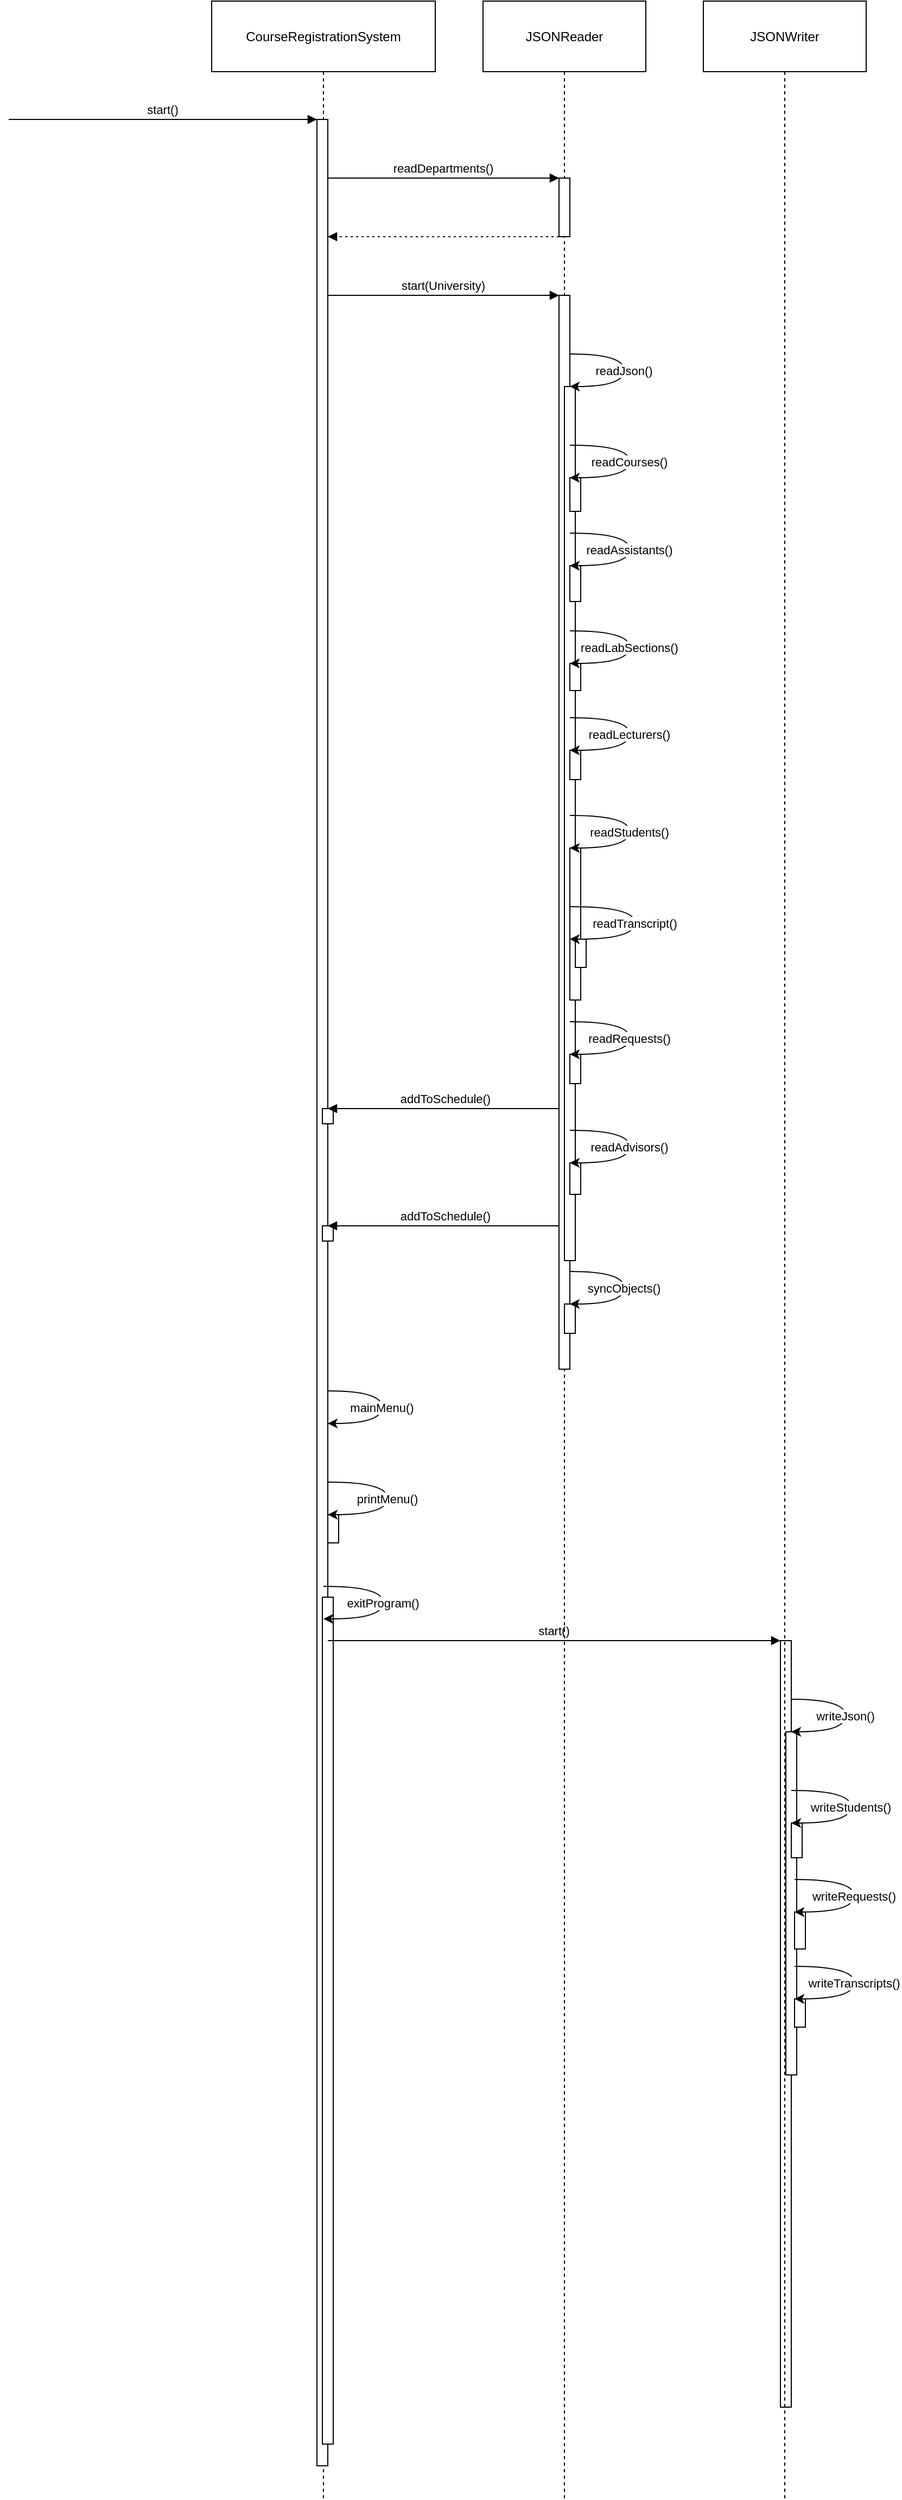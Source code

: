 <mxfile version="22.1.16" type="device">
  <diagram name="Page-1" id="s7ZWXnL7Ev2qUrWu7ymy">
    <mxGraphModel dx="1290" dy="653" grid="1" gridSize="10" guides="1" tooltips="1" connect="1" arrows="1" fold="1" page="1" pageScale="1" pageWidth="827" pageHeight="1169" math="0" shadow="0">
      <root>
        <mxCell id="0" />
        <mxCell id="1" parent="0" />
        <mxCell id="P5vW-YZgbGdRBrL3KoXU-2" value="CourseRegistrationSystem" style="shape=umlLifeline;perimeter=lifelinePerimeter;whiteSpace=wrap;container=1;dropTarget=0;collapsible=0;recursiveResize=0;outlineConnect=0;portConstraint=eastwest;newEdgeStyle={&quot;edgeStyle&quot;:&quot;elbowEdgeStyle&quot;,&quot;elbow&quot;:&quot;vertical&quot;,&quot;curved&quot;:0,&quot;rounded&quot;:0};size=65;" parent="1" vertex="1">
          <mxGeometry x="224" y="20" width="206" height="2300" as="geometry" />
        </mxCell>
        <mxCell id="P5vW-YZgbGdRBrL3KoXU-3" value="" style="points=[];perimeter=orthogonalPerimeter;outlineConnect=0;targetShapes=umlLifeline;portConstraint=eastwest;newEdgeStyle={&quot;edgeStyle&quot;:&quot;elbowEdgeStyle&quot;,&quot;elbow&quot;:&quot;vertical&quot;,&quot;curved&quot;:0,&quot;rounded&quot;:0}" parent="P5vW-YZgbGdRBrL3KoXU-2" vertex="1">
          <mxGeometry x="97" y="109" width="10" height="2161" as="geometry" />
        </mxCell>
        <mxCell id="P5vW-YZgbGdRBrL3KoXU-6" value="" style="points=[];perimeter=orthogonalPerimeter;outlineConnect=0;targetShapes=umlLifeline;portConstraint=eastwest;newEdgeStyle={&quot;edgeStyle&quot;:&quot;elbowEdgeStyle&quot;,&quot;elbow&quot;:&quot;vertical&quot;,&quot;curved&quot;:0,&quot;rounded&quot;:0}" parent="P5vW-YZgbGdRBrL3KoXU-2" vertex="1">
          <mxGeometry x="102" y="1470" width="10" height="780" as="geometry" />
        </mxCell>
        <mxCell id="P5vW-YZgbGdRBrL3KoXU-4" value="" style="points=[];perimeter=orthogonalPerimeter;outlineConnect=0;targetShapes=umlLifeline;portConstraint=eastwest;newEdgeStyle={&quot;edgeStyle&quot;:&quot;elbowEdgeStyle&quot;,&quot;elbow&quot;:&quot;vertical&quot;,&quot;curved&quot;:0,&quot;rounded&quot;:0}" parent="P5vW-YZgbGdRBrL3KoXU-2" vertex="1">
          <mxGeometry x="102" y="1020" width="10" height="14" as="geometry" />
        </mxCell>
        <mxCell id="P5vW-YZgbGdRBrL3KoXU-5" value="" style="points=[];perimeter=orthogonalPerimeter;outlineConnect=0;targetShapes=umlLifeline;portConstraint=eastwest;newEdgeStyle={&quot;edgeStyle&quot;:&quot;elbowEdgeStyle&quot;,&quot;elbow&quot;:&quot;vertical&quot;,&quot;curved&quot;:0,&quot;rounded&quot;:0}" parent="P5vW-YZgbGdRBrL3KoXU-2" vertex="1">
          <mxGeometry x="102" y="1128" width="10" height="14" as="geometry" />
        </mxCell>
        <mxCell id="P5vW-YZgbGdRBrL3KoXU-59" value="addToSchedule()" style="verticalAlign=bottom;endArrow=block;edgeStyle=elbowEdgeStyle;elbow=vertical;curved=0;rounded=0;" parent="P5vW-YZgbGdRBrL3KoXU-2" edge="1">
          <mxGeometry relative="1" as="geometry">
            <Array as="points">
              <mxPoint x="226" y="1020" />
            </Array>
            <mxPoint x="324" y="1020" as="sourcePoint" />
            <mxPoint x="107" y="1020" as="targetPoint" />
          </mxGeometry>
        </mxCell>
        <mxCell id="P5vW-YZgbGdRBrL3KoXU-61" value="addToSchedule()" style="verticalAlign=bottom;endArrow=block;edgeStyle=elbowEdgeStyle;elbow=vertical;curved=0;rounded=0;" parent="P5vW-YZgbGdRBrL3KoXU-2" edge="1">
          <mxGeometry relative="1" as="geometry">
            <Array as="points">
              <mxPoint x="226" y="1128" />
            </Array>
            <mxPoint x="324" y="1128" as="sourcePoint" />
            <mxPoint x="107" y="1128" as="targetPoint" />
          </mxGeometry>
        </mxCell>
        <mxCell id="P5vW-YZgbGdRBrL3KoXU-7" value="" style="points=[];perimeter=orthogonalPerimeter;outlineConnect=0;targetShapes=umlLifeline;portConstraint=eastwest;newEdgeStyle={&quot;edgeStyle&quot;:&quot;elbowEdgeStyle&quot;,&quot;elbow&quot;:&quot;vertical&quot;,&quot;curved&quot;:0,&quot;rounded&quot;:0}" parent="P5vW-YZgbGdRBrL3KoXU-2" vertex="1">
          <mxGeometry x="107" y="1394" width="10" height="26" as="geometry" />
        </mxCell>
        <mxCell id="P5vW-YZgbGdRBrL3KoXU-73" value="mainMenu()" style="curved=1;rounded=0;" parent="P5vW-YZgbGdRBrL3KoXU-2" edge="1">
          <mxGeometry relative="1" as="geometry">
            <Array as="points">
              <mxPoint x="157" y="1280" />
              <mxPoint x="157" y="1310" />
            </Array>
            <mxPoint x="107" y="1280" as="sourcePoint" />
            <mxPoint x="107" y="1310" as="targetPoint" />
          </mxGeometry>
        </mxCell>
        <mxCell id="P5vW-YZgbGdRBrL3KoXU-74" value="printMenu()" style="curved=1;rounded=0;" parent="P5vW-YZgbGdRBrL3KoXU-2" edge="1">
          <mxGeometry relative="1" as="geometry">
            <Array as="points">
              <mxPoint x="162" y="1364" />
              <mxPoint x="162" y="1394" />
            </Array>
            <mxPoint x="107" y="1364" as="sourcePoint" />
            <mxPoint x="107" y="1394" as="targetPoint" />
          </mxGeometry>
        </mxCell>
        <mxCell id="P5vW-YZgbGdRBrL3KoXU-29" value="" style="points=[];perimeter=orthogonalPerimeter;outlineConnect=0;targetShapes=umlLifeline;portConstraint=eastwest;newEdgeStyle={&quot;edgeStyle&quot;:&quot;elbowEdgeStyle&quot;,&quot;elbow&quot;:&quot;vertical&quot;,&quot;curved&quot;:0,&quot;rounded&quot;:0}" parent="P5vW-YZgbGdRBrL3KoXU-2" vertex="1">
          <mxGeometry x="524" y="1510" width="10" height="706" as="geometry" />
        </mxCell>
        <mxCell id="P5vW-YZgbGdRBrL3KoXU-30" value="" style="points=[];perimeter=orthogonalPerimeter;outlineConnect=0;targetShapes=umlLifeline;portConstraint=eastwest;newEdgeStyle={&quot;edgeStyle&quot;:&quot;elbowEdgeStyle&quot;,&quot;elbow&quot;:&quot;vertical&quot;,&quot;curved&quot;:0,&quot;rounded&quot;:0}" parent="P5vW-YZgbGdRBrL3KoXU-2" vertex="1">
          <mxGeometry x="529" y="1594" width="10" height="316" as="geometry" />
        </mxCell>
        <mxCell id="P5vW-YZgbGdRBrL3KoXU-31" value="" style="points=[];perimeter=orthogonalPerimeter;outlineConnect=0;targetShapes=umlLifeline;portConstraint=eastwest;newEdgeStyle={&quot;edgeStyle&quot;:&quot;elbowEdgeStyle&quot;,&quot;elbow&quot;:&quot;vertical&quot;,&quot;curved&quot;:0,&quot;rounded&quot;:0}" parent="P5vW-YZgbGdRBrL3KoXU-2" vertex="1">
          <mxGeometry x="534" y="1678" width="10" height="32" as="geometry" />
        </mxCell>
        <mxCell id="P5vW-YZgbGdRBrL3KoXU-77" value="start()" style="verticalAlign=bottom;endArrow=block;edgeStyle=elbowEdgeStyle;elbow=vertical;curved=0;rounded=0;" parent="P5vW-YZgbGdRBrL3KoXU-2" target="P5vW-YZgbGdRBrL3KoXU-29" edge="1">
          <mxGeometry relative="1" as="geometry">
            <Array as="points">
              <mxPoint x="333" y="1510" />
            </Array>
            <mxPoint x="107" y="1510" as="sourcePoint" />
          </mxGeometry>
        </mxCell>
        <mxCell id="P5vW-YZgbGdRBrL3KoXU-78" value="writeJson()" style="curved=1;rounded=0;" parent="P5vW-YZgbGdRBrL3KoXU-2" source="P5vW-YZgbGdRBrL3KoXU-29" target="P5vW-YZgbGdRBrL3KoXU-29" edge="1">
          <mxGeometry relative="1" as="geometry">
            <Array as="points">
              <mxPoint x="584" y="1564" />
              <mxPoint x="584" y="1594" />
            </Array>
          </mxGeometry>
        </mxCell>
        <mxCell id="P5vW-YZgbGdRBrL3KoXU-79" value="writeStudents()" style="curved=1;rounded=0;" parent="P5vW-YZgbGdRBrL3KoXU-2" source="P5vW-YZgbGdRBrL3KoXU-29" target="P5vW-YZgbGdRBrL3KoXU-29" edge="1">
          <mxGeometry relative="1" as="geometry">
            <Array as="points">
              <mxPoint x="589" y="1648" />
              <mxPoint x="589" y="1678" />
            </Array>
          </mxGeometry>
        </mxCell>
        <mxCell id="P5vW-YZgbGdRBrL3KoXU-15" value="JSONReader" style="shape=umlLifeline;perimeter=lifelinePerimeter;whiteSpace=wrap;container=1;dropTarget=0;collapsible=0;recursiveResize=0;outlineConnect=0;portConstraint=eastwest;newEdgeStyle={&quot;edgeStyle&quot;:&quot;elbowEdgeStyle&quot;,&quot;elbow&quot;:&quot;vertical&quot;,&quot;curved&quot;:0,&quot;rounded&quot;:0};size=65;" parent="1" vertex="1">
          <mxGeometry x="474" y="20" width="150" height="2300" as="geometry" />
        </mxCell>
        <mxCell id="P5vW-YZgbGdRBrL3KoXU-16" value="" style="points=[];perimeter=orthogonalPerimeter;outlineConnect=0;targetShapes=umlLifeline;portConstraint=eastwest;newEdgeStyle={&quot;edgeStyle&quot;:&quot;elbowEdgeStyle&quot;,&quot;elbow&quot;:&quot;vertical&quot;,&quot;curved&quot;:0,&quot;rounded&quot;:0}" parent="P5vW-YZgbGdRBrL3KoXU-15" vertex="1">
          <mxGeometry x="70" y="163" width="10" height="54" as="geometry" />
        </mxCell>
        <mxCell id="P5vW-YZgbGdRBrL3KoXU-17" value="" style="points=[];perimeter=orthogonalPerimeter;outlineConnect=0;targetShapes=umlLifeline;portConstraint=eastwest;newEdgeStyle={&quot;edgeStyle&quot;:&quot;elbowEdgeStyle&quot;,&quot;elbow&quot;:&quot;vertical&quot;,&quot;curved&quot;:0,&quot;rounded&quot;:0}" parent="P5vW-YZgbGdRBrL3KoXU-15" vertex="1">
          <mxGeometry x="70" y="271" width="10" height="989" as="geometry" />
        </mxCell>
        <mxCell id="P5vW-YZgbGdRBrL3KoXU-18" value="" style="points=[];perimeter=orthogonalPerimeter;outlineConnect=0;targetShapes=umlLifeline;portConstraint=eastwest;newEdgeStyle={&quot;edgeStyle&quot;:&quot;elbowEdgeStyle&quot;,&quot;elbow&quot;:&quot;vertical&quot;,&quot;curved&quot;:0,&quot;rounded&quot;:0}" parent="P5vW-YZgbGdRBrL3KoXU-15" vertex="1">
          <mxGeometry x="75" y="355" width="10" height="805" as="geometry" />
        </mxCell>
        <mxCell id="P5vW-YZgbGdRBrL3KoXU-19" value="" style="points=[];perimeter=orthogonalPerimeter;outlineConnect=0;targetShapes=umlLifeline;portConstraint=eastwest;newEdgeStyle={&quot;edgeStyle&quot;:&quot;elbowEdgeStyle&quot;,&quot;elbow&quot;:&quot;vertical&quot;,&quot;curved&quot;:0,&quot;rounded&quot;:0}" parent="P5vW-YZgbGdRBrL3KoXU-15" vertex="1">
          <mxGeometry x="80" y="439" width="10" height="31" as="geometry" />
        </mxCell>
        <mxCell id="P5vW-YZgbGdRBrL3KoXU-20" value="" style="points=[];perimeter=orthogonalPerimeter;outlineConnect=0;targetShapes=umlLifeline;portConstraint=eastwest;newEdgeStyle={&quot;edgeStyle&quot;:&quot;elbowEdgeStyle&quot;,&quot;elbow&quot;:&quot;vertical&quot;,&quot;curved&quot;:0,&quot;rounded&quot;:0}" parent="P5vW-YZgbGdRBrL3KoXU-15" vertex="1">
          <mxGeometry x="80" y="520" width="10" height="33" as="geometry" />
        </mxCell>
        <mxCell id="P5vW-YZgbGdRBrL3KoXU-51" value="readAssistants()" style="curved=1;rounded=0;" parent="P5vW-YZgbGdRBrL3KoXU-15" edge="1">
          <mxGeometry relative="1" as="geometry">
            <Array as="points">
              <mxPoint x="135" y="490" />
              <mxPoint x="135" y="520" />
            </Array>
            <mxPoint x="80" y="490" as="sourcePoint" />
            <mxPoint x="80" y="520" as="targetPoint" />
          </mxGeometry>
        </mxCell>
        <mxCell id="P5vW-YZgbGdRBrL3KoXU-21" value="" style="points=[];perimeter=orthogonalPerimeter;outlineConnect=0;targetShapes=umlLifeline;portConstraint=eastwest;newEdgeStyle={&quot;edgeStyle&quot;:&quot;elbowEdgeStyle&quot;,&quot;elbow&quot;:&quot;vertical&quot;,&quot;curved&quot;:0,&quot;rounded&quot;:0}" parent="P5vW-YZgbGdRBrL3KoXU-15" vertex="1">
          <mxGeometry x="80" y="610" width="10" height="25" as="geometry" />
        </mxCell>
        <mxCell id="P5vW-YZgbGdRBrL3KoXU-53" value="readLabSections()" style="curved=1;rounded=0;" parent="P5vW-YZgbGdRBrL3KoXU-15" edge="1">
          <mxGeometry relative="1" as="geometry">
            <Array as="points">
              <mxPoint x="135" y="580" />
              <mxPoint x="135" y="610" />
            </Array>
            <mxPoint x="80" y="580" as="sourcePoint" />
            <mxPoint x="80" y="610" as="targetPoint" />
          </mxGeometry>
        </mxCell>
        <mxCell id="P5vW-YZgbGdRBrL3KoXU-22" value="" style="points=[];perimeter=orthogonalPerimeter;outlineConnect=0;targetShapes=umlLifeline;portConstraint=eastwest;newEdgeStyle={&quot;edgeStyle&quot;:&quot;elbowEdgeStyle&quot;,&quot;elbow&quot;:&quot;vertical&quot;,&quot;curved&quot;:0,&quot;rounded&quot;:0}" parent="P5vW-YZgbGdRBrL3KoXU-15" vertex="1">
          <mxGeometry x="80" y="690" width="10" height="27" as="geometry" />
        </mxCell>
        <mxCell id="P5vW-YZgbGdRBrL3KoXU-55" value="readLecturers()" style="curved=1;rounded=0;" parent="P5vW-YZgbGdRBrL3KoXU-15" edge="1">
          <mxGeometry relative="1" as="geometry">
            <Array as="points">
              <mxPoint x="135" y="660" />
              <mxPoint x="135" y="690" />
            </Array>
            <mxPoint x="80" y="660" as="sourcePoint" />
            <mxPoint x="80" y="690" as="targetPoint" />
          </mxGeometry>
        </mxCell>
        <mxCell id="P5vW-YZgbGdRBrL3KoXU-23" value="" style="points=[];perimeter=orthogonalPerimeter;outlineConnect=0;targetShapes=umlLifeline;portConstraint=eastwest;newEdgeStyle={&quot;edgeStyle&quot;:&quot;elbowEdgeStyle&quot;,&quot;elbow&quot;:&quot;vertical&quot;,&quot;curved&quot;:0,&quot;rounded&quot;:0}" parent="P5vW-YZgbGdRBrL3KoXU-15" vertex="1">
          <mxGeometry x="80" y="780" width="10" height="140" as="geometry" />
        </mxCell>
        <mxCell id="P5vW-YZgbGdRBrL3KoXU-24" value="" style="points=[];perimeter=orthogonalPerimeter;outlineConnect=0;targetShapes=umlLifeline;portConstraint=eastwest;newEdgeStyle={&quot;edgeStyle&quot;:&quot;elbowEdgeStyle&quot;,&quot;elbow&quot;:&quot;vertical&quot;,&quot;curved&quot;:0,&quot;rounded&quot;:0}" parent="P5vW-YZgbGdRBrL3KoXU-15" vertex="1">
          <mxGeometry x="85" y="864" width="10" height="26" as="geometry" />
        </mxCell>
        <mxCell id="P5vW-YZgbGdRBrL3KoXU-25" value="" style="points=[];perimeter=orthogonalPerimeter;outlineConnect=0;targetShapes=umlLifeline;portConstraint=eastwest;newEdgeStyle={&quot;edgeStyle&quot;:&quot;elbowEdgeStyle&quot;,&quot;elbow&quot;:&quot;vertical&quot;,&quot;curved&quot;:0,&quot;rounded&quot;:0}" parent="P5vW-YZgbGdRBrL3KoXU-15" vertex="1">
          <mxGeometry x="80" y="970" width="10" height="27" as="geometry" />
        </mxCell>
        <mxCell id="P5vW-YZgbGdRBrL3KoXU-26" value="" style="points=[];perimeter=orthogonalPerimeter;outlineConnect=0;targetShapes=umlLifeline;portConstraint=eastwest;newEdgeStyle={&quot;edgeStyle&quot;:&quot;elbowEdgeStyle&quot;,&quot;elbow&quot;:&quot;vertical&quot;,&quot;curved&quot;:0,&quot;rounded&quot;:0}" parent="P5vW-YZgbGdRBrL3KoXU-15" vertex="1">
          <mxGeometry x="80" y="1070" width="10" height="29" as="geometry" />
        </mxCell>
        <mxCell id="P5vW-YZgbGdRBrL3KoXU-65" value="readRequests()" style="curved=1;rounded=0;" parent="P5vW-YZgbGdRBrL3KoXU-15" edge="1">
          <mxGeometry relative="1" as="geometry">
            <Array as="points">
              <mxPoint x="135" y="940" />
              <mxPoint x="135" y="970" />
            </Array>
            <mxPoint x="80" y="940" as="sourcePoint" />
            <mxPoint x="80" y="970" as="targetPoint" />
          </mxGeometry>
        </mxCell>
        <mxCell id="P5vW-YZgbGdRBrL3KoXU-67" value="readAdvisors()" style="curved=1;rounded=0;" parent="P5vW-YZgbGdRBrL3KoXU-15" edge="1">
          <mxGeometry relative="1" as="geometry">
            <Array as="points">
              <mxPoint x="135" y="1040" />
              <mxPoint x="135" y="1070" />
            </Array>
            <mxPoint x="80" y="1040" as="sourcePoint" />
            <mxPoint x="80" y="1070" as="targetPoint" />
          </mxGeometry>
        </mxCell>
        <mxCell id="P5vW-YZgbGdRBrL3KoXU-57" value="readStudents()" style="curved=1;rounded=0;" parent="P5vW-YZgbGdRBrL3KoXU-15" edge="1">
          <mxGeometry relative="1" as="geometry">
            <Array as="points">
              <mxPoint x="135" y="750" />
              <mxPoint x="135" y="780" />
            </Array>
            <mxPoint x="80" y="750" as="sourcePoint" />
            <mxPoint x="80" y="780" as="targetPoint" />
          </mxGeometry>
        </mxCell>
        <mxCell id="P5vW-YZgbGdRBrL3KoXU-58" value="readTranscript()" style="curved=1;rounded=0;" parent="P5vW-YZgbGdRBrL3KoXU-15" edge="1">
          <mxGeometry relative="1" as="geometry">
            <Array as="points">
              <mxPoint x="140" y="834" />
              <mxPoint x="140" y="864" />
            </Array>
            <mxPoint x="80" y="834" as="sourcePoint" />
            <mxPoint x="80" y="864" as="targetPoint" />
          </mxGeometry>
        </mxCell>
        <mxCell id="P5vW-YZgbGdRBrL3KoXU-27" value="" style="points=[];perimeter=orthogonalPerimeter;outlineConnect=0;targetShapes=umlLifeline;portConstraint=eastwest;newEdgeStyle={&quot;edgeStyle&quot;:&quot;elbowEdgeStyle&quot;,&quot;elbow&quot;:&quot;vertical&quot;,&quot;curved&quot;:0,&quot;rounded&quot;:0}" parent="P5vW-YZgbGdRBrL3KoXU-15" vertex="1">
          <mxGeometry x="75" y="1200" width="10" height="27" as="geometry" />
        </mxCell>
        <mxCell id="P5vW-YZgbGdRBrL3KoXU-70" value="syncObjects()" style="curved=1;rounded=0;" parent="P5vW-YZgbGdRBrL3KoXU-15" edge="1">
          <mxGeometry relative="1" as="geometry">
            <Array as="points">
              <mxPoint x="130" y="1170" />
              <mxPoint x="130" y="1200" />
            </Array>
            <mxPoint x="80" y="1170" as="sourcePoint" />
            <mxPoint x="80" y="1200" as="targetPoint" />
          </mxGeometry>
        </mxCell>
        <mxCell id="P5vW-YZgbGdRBrL3KoXU-28" value="JSONWriter" style="shape=umlLifeline;perimeter=lifelinePerimeter;whiteSpace=wrap;container=1;dropTarget=0;collapsible=0;recursiveResize=0;outlineConnect=0;portConstraint=eastwest;newEdgeStyle={&quot;edgeStyle&quot;:&quot;elbowEdgeStyle&quot;,&quot;elbow&quot;:&quot;vertical&quot;,&quot;curved&quot;:0,&quot;rounded&quot;:0};size=65;" parent="1" vertex="1">
          <mxGeometry x="677" y="20" width="150" height="2300" as="geometry" />
        </mxCell>
        <mxCell id="P5vW-YZgbGdRBrL3KoXU-32" value="" style="points=[];perimeter=orthogonalPerimeter;outlineConnect=0;targetShapes=umlLifeline;portConstraint=eastwest;newEdgeStyle={&quot;edgeStyle&quot;:&quot;elbowEdgeStyle&quot;,&quot;elbow&quot;:&quot;vertical&quot;,&quot;curved&quot;:0,&quot;rounded&quot;:0}" parent="P5vW-YZgbGdRBrL3KoXU-28" vertex="1">
          <mxGeometry x="84" y="1760" width="10" height="34" as="geometry" />
        </mxCell>
        <mxCell id="P5vW-YZgbGdRBrL3KoXU-81" value="writeRequests()" style="curved=1;rounded=0;" parent="P5vW-YZgbGdRBrL3KoXU-28" edge="1">
          <mxGeometry relative="1" as="geometry">
            <Array as="points">
              <mxPoint x="139" y="1730" />
              <mxPoint x="139" y="1760" />
            </Array>
            <mxPoint x="84" y="1730" as="sourcePoint" />
            <mxPoint x="84" y="1760" as="targetPoint" />
          </mxGeometry>
        </mxCell>
        <mxCell id="P5vW-YZgbGdRBrL3KoXU-33" value="" style="points=[];perimeter=orthogonalPerimeter;outlineConnect=0;targetShapes=umlLifeline;portConstraint=eastwest;newEdgeStyle={&quot;edgeStyle&quot;:&quot;elbowEdgeStyle&quot;,&quot;elbow&quot;:&quot;vertical&quot;,&quot;curved&quot;:0,&quot;rounded&quot;:0}" parent="P5vW-YZgbGdRBrL3KoXU-28" vertex="1">
          <mxGeometry x="84" y="1840" width="10" height="26" as="geometry" />
        </mxCell>
        <mxCell id="P5vW-YZgbGdRBrL3KoXU-83" value="writeTranscripts()" style="curved=1;rounded=0;" parent="P5vW-YZgbGdRBrL3KoXU-28" edge="1">
          <mxGeometry relative="1" as="geometry">
            <Array as="points">
              <mxPoint x="139" y="1810" />
              <mxPoint x="139" y="1840" />
            </Array>
            <mxPoint x="84" y="1810" as="sourcePoint" />
            <mxPoint x="84" y="1840" as="targetPoint" />
          </mxGeometry>
        </mxCell>
        <mxCell id="P5vW-YZgbGdRBrL3KoXU-44" value="start()" style="verticalAlign=bottom;endArrow=block;edgeStyle=elbowEdgeStyle;elbow=vertical;curved=0;rounded=0;" parent="1" target="P5vW-YZgbGdRBrL3KoXU-3" edge="1">
          <mxGeometry relative="1" as="geometry">
            <Array as="points">
              <mxPoint x="219" y="129" />
            </Array>
            <mxPoint x="37" y="129" as="sourcePoint" />
          </mxGeometry>
        </mxCell>
        <mxCell id="P5vW-YZgbGdRBrL3KoXU-45" value="readDepartments()" style="verticalAlign=bottom;endArrow=block;edgeStyle=elbowEdgeStyle;elbow=vertical;curved=0;rounded=0;" parent="1" source="P5vW-YZgbGdRBrL3KoXU-3" target="P5vW-YZgbGdRBrL3KoXU-16" edge="1">
          <mxGeometry relative="1" as="geometry">
            <Array as="points">
              <mxPoint x="448" y="183" />
            </Array>
          </mxGeometry>
        </mxCell>
        <mxCell id="P5vW-YZgbGdRBrL3KoXU-46" value="" style="verticalAlign=bottom;endArrow=block;edgeStyle=elbowEdgeStyle;elbow=horizontal;curved=0;rounded=0;dashed=1;dashPattern=2 3;" parent="1" source="P5vW-YZgbGdRBrL3KoXU-16" target="P5vW-YZgbGdRBrL3KoXU-3" edge="1">
          <mxGeometry relative="1" as="geometry">
            <Array as="points">
              <mxPoint x="446" y="237" />
            </Array>
          </mxGeometry>
        </mxCell>
        <mxCell id="P5vW-YZgbGdRBrL3KoXU-47" value="start(University)" style="verticalAlign=bottom;endArrow=block;edgeStyle=elbowEdgeStyle;elbow=vertical;curved=0;rounded=0;" parent="1" source="P5vW-YZgbGdRBrL3KoXU-3" target="P5vW-YZgbGdRBrL3KoXU-17" edge="1">
          <mxGeometry relative="1" as="geometry">
            <Array as="points">
              <mxPoint x="448" y="291" />
            </Array>
          </mxGeometry>
        </mxCell>
        <mxCell id="P5vW-YZgbGdRBrL3KoXU-48" value="readJson()" style="curved=1;rounded=0;" parent="1" source="P5vW-YZgbGdRBrL3KoXU-17" target="P5vW-YZgbGdRBrL3KoXU-17" edge="1">
          <mxGeometry relative="1" as="geometry">
            <Array as="points">
              <mxPoint x="604" y="345" />
              <mxPoint x="604" y="375" />
            </Array>
          </mxGeometry>
        </mxCell>
        <mxCell id="P5vW-YZgbGdRBrL3KoXU-49" value="readCourses()" style="curved=1;rounded=0;" parent="1" source="P5vW-YZgbGdRBrL3KoXU-17" target="P5vW-YZgbGdRBrL3KoXU-17" edge="1">
          <mxGeometry relative="1" as="geometry">
            <Array as="points">
              <mxPoint x="609" y="429" />
              <mxPoint x="609" y="459" />
            </Array>
          </mxGeometry>
        </mxCell>
        <mxCell id="P5vW-YZgbGdRBrL3KoXU-76" value="exitProgram()" style="curved=1;rounded=0;" parent="1" edge="1">
          <mxGeometry relative="1" as="geometry">
            <Array as="points">
              <mxPoint x="382" y="1480" />
              <mxPoint x="382" y="1510" />
            </Array>
            <mxPoint x="327" y="1480" as="sourcePoint" />
            <mxPoint x="327" y="1510" as="targetPoint" />
          </mxGeometry>
        </mxCell>
      </root>
    </mxGraphModel>
  </diagram>
</mxfile>
